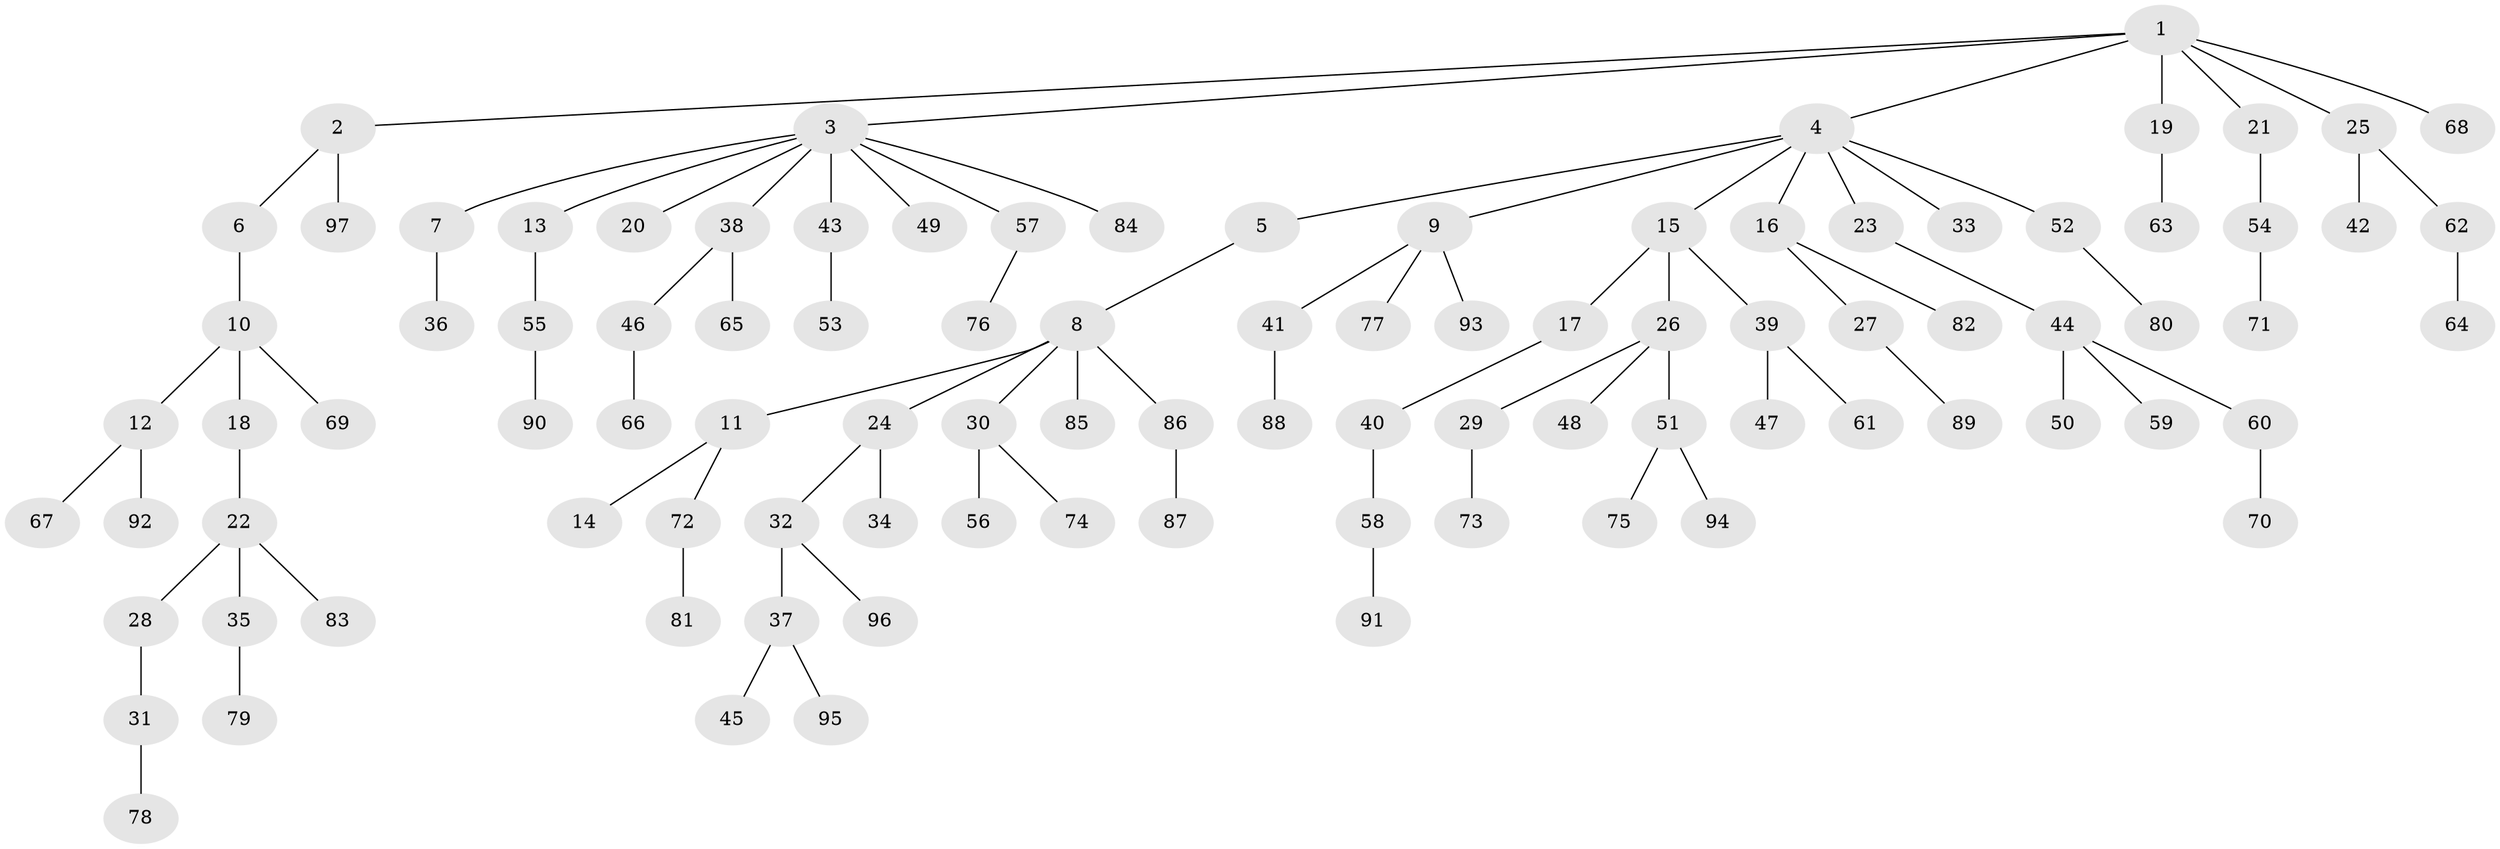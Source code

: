 // Generated by graph-tools (version 1.1) at 2025/37/03/09/25 02:37:08]
// undirected, 97 vertices, 96 edges
graph export_dot {
graph [start="1"]
  node [color=gray90,style=filled];
  1;
  2;
  3;
  4;
  5;
  6;
  7;
  8;
  9;
  10;
  11;
  12;
  13;
  14;
  15;
  16;
  17;
  18;
  19;
  20;
  21;
  22;
  23;
  24;
  25;
  26;
  27;
  28;
  29;
  30;
  31;
  32;
  33;
  34;
  35;
  36;
  37;
  38;
  39;
  40;
  41;
  42;
  43;
  44;
  45;
  46;
  47;
  48;
  49;
  50;
  51;
  52;
  53;
  54;
  55;
  56;
  57;
  58;
  59;
  60;
  61;
  62;
  63;
  64;
  65;
  66;
  67;
  68;
  69;
  70;
  71;
  72;
  73;
  74;
  75;
  76;
  77;
  78;
  79;
  80;
  81;
  82;
  83;
  84;
  85;
  86;
  87;
  88;
  89;
  90;
  91;
  92;
  93;
  94;
  95;
  96;
  97;
  1 -- 2;
  1 -- 3;
  1 -- 4;
  1 -- 19;
  1 -- 21;
  1 -- 25;
  1 -- 68;
  2 -- 6;
  2 -- 97;
  3 -- 7;
  3 -- 13;
  3 -- 20;
  3 -- 38;
  3 -- 43;
  3 -- 49;
  3 -- 57;
  3 -- 84;
  4 -- 5;
  4 -- 9;
  4 -- 15;
  4 -- 16;
  4 -- 23;
  4 -- 33;
  4 -- 52;
  5 -- 8;
  6 -- 10;
  7 -- 36;
  8 -- 11;
  8 -- 24;
  8 -- 30;
  8 -- 85;
  8 -- 86;
  9 -- 41;
  9 -- 77;
  9 -- 93;
  10 -- 12;
  10 -- 18;
  10 -- 69;
  11 -- 14;
  11 -- 72;
  12 -- 67;
  12 -- 92;
  13 -- 55;
  15 -- 17;
  15 -- 26;
  15 -- 39;
  16 -- 27;
  16 -- 82;
  17 -- 40;
  18 -- 22;
  19 -- 63;
  21 -- 54;
  22 -- 28;
  22 -- 35;
  22 -- 83;
  23 -- 44;
  24 -- 32;
  24 -- 34;
  25 -- 42;
  25 -- 62;
  26 -- 29;
  26 -- 48;
  26 -- 51;
  27 -- 89;
  28 -- 31;
  29 -- 73;
  30 -- 56;
  30 -- 74;
  31 -- 78;
  32 -- 37;
  32 -- 96;
  35 -- 79;
  37 -- 45;
  37 -- 95;
  38 -- 46;
  38 -- 65;
  39 -- 47;
  39 -- 61;
  40 -- 58;
  41 -- 88;
  43 -- 53;
  44 -- 50;
  44 -- 59;
  44 -- 60;
  46 -- 66;
  51 -- 75;
  51 -- 94;
  52 -- 80;
  54 -- 71;
  55 -- 90;
  57 -- 76;
  58 -- 91;
  60 -- 70;
  62 -- 64;
  72 -- 81;
  86 -- 87;
}
